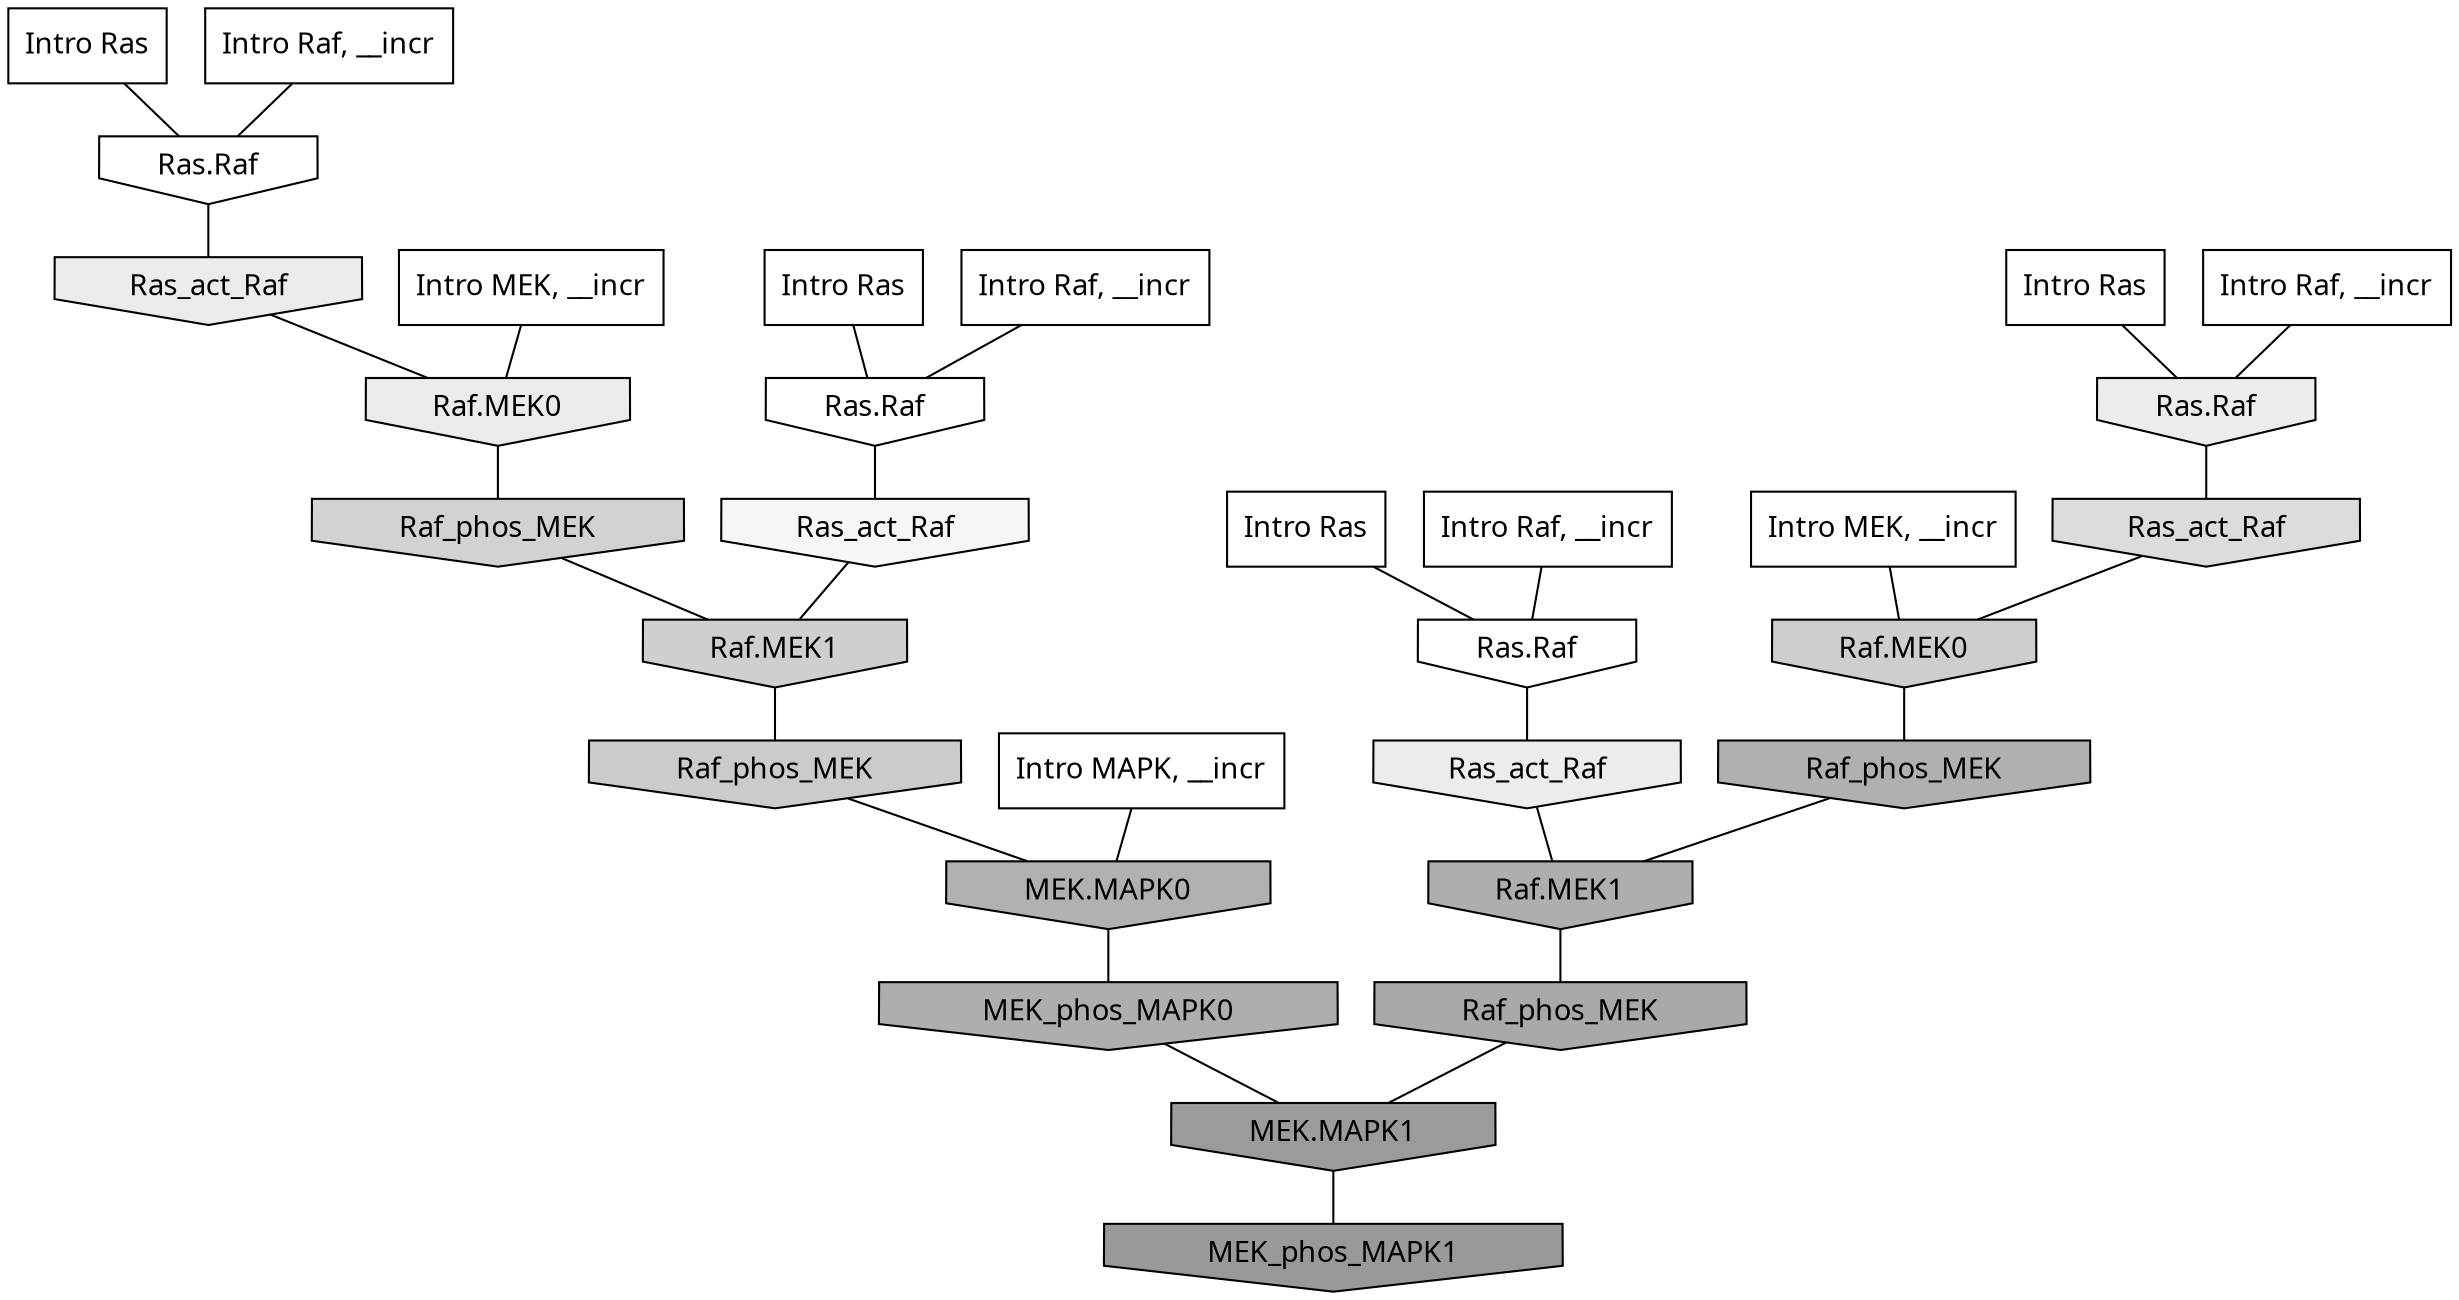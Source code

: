 digraph G{
  rankdir="TB";
  ranksep=0.30;
  node [fontname="CMU Serif"];
  edge [fontname="CMU Serif"];
  
  40 [label="Intro Ras", shape=rectangle, style=filled, fillcolor="0.000 0.000 1.000"]
  
  62 [label="Intro Ras", shape=rectangle, style=filled, fillcolor="0.000 0.000 1.000"]
  
  71 [label="Intro Ras", shape=rectangle, style=filled, fillcolor="0.000 0.000 1.000"]
  
  99 [label="Intro Ras", shape=rectangle, style=filled, fillcolor="0.000 0.000 1.000"]
  
  355 [label="Intro Raf, __incr", shape=rectangle, style=filled, fillcolor="0.000 0.000 1.000"]
  
  415 [label="Intro Raf, __incr", shape=rectangle, style=filled, fillcolor="0.000 0.000 1.000"]
  
  495 [label="Intro Raf, __incr", shape=rectangle, style=filled, fillcolor="0.000 0.000 1.000"]
  
  735 [label="Intro Raf, __incr", shape=rectangle, style=filled, fillcolor="0.000 0.000 1.000"]
  
  1110 [label="Intro MEK, __incr", shape=rectangle, style=filled, fillcolor="0.000 0.000 1.000"]
  
  1131 [label="Intro MEK, __incr", shape=rectangle, style=filled, fillcolor="0.000 0.000 1.000"]
  
  3025 [label="Intro MAPK, __incr", shape=rectangle, style=filled, fillcolor="0.000 0.000 1.000"]
  
  3245 [label="Ras.Raf", shape=invhouse, style=filled, fillcolor="0.000 0.000 1.000"]
  
  3280 [label="Ras.Raf", shape=invhouse, style=filled, fillcolor="0.000 0.000 1.000"]
  
  3315 [label="Ras.Raf", shape=invhouse, style=filled, fillcolor="0.000 0.000 0.999"]
  
  3524 [label="Ras_act_Raf", shape=invhouse, style=filled, fillcolor="0.000 0.000 0.963"]
  
  3908 [label="Ras.Raf", shape=invhouse, style=filled, fillcolor="0.000 0.000 0.925"]
  
  3919 [label="Ras_act_Raf", shape=invhouse, style=filled, fillcolor="0.000 0.000 0.924"]
  
  3990 [label="Ras_act_Raf", shape=invhouse, style=filled, fillcolor="0.000 0.000 0.921"]
  
  3993 [label="Raf.MEK0", shape=invhouse, style=filled, fillcolor="0.000 0.000 0.921"]
  
  4836 [label="Ras_act_Raf", shape=invhouse, style=filled, fillcolor="0.000 0.000 0.862"]
  
  5447 [label="Raf_phos_MEK", shape=invhouse, style=filled, fillcolor="0.000 0.000 0.822"]
  
  5610 [label="Raf.MEK1", shape=invhouse, style=filled, fillcolor="0.000 0.000 0.811"]
  
  5692 [label="Raf.MEK0", shape=invhouse, style=filled, fillcolor="0.000 0.000 0.806"]
  
  5903 [label="Raf_phos_MEK", shape=invhouse, style=filled, fillcolor="0.000 0.000 0.796"]
  
  8516 [label="MEK.MAPK0", shape=invhouse, style=filled, fillcolor="0.000 0.000 0.695"]
  
  8649 [label="Raf_phos_MEK", shape=invhouse, style=filled, fillcolor="0.000 0.000 0.690"]
  
  8940 [label="MEK_phos_MAPK0", shape=invhouse, style=filled, fillcolor="0.000 0.000 0.681"]
  
  8957 [label="Raf.MEK1", shape=invhouse, style=filled, fillcolor="0.000 0.000 0.680"]
  
  9619 [label="Raf_phos_MEK", shape=invhouse, style=filled, fillcolor="0.000 0.000 0.664"]
  
  12170 [label="MEK.MAPK1", shape=invhouse, style=filled, fillcolor="0.000 0.000 0.609"]
  
  12724 [label="MEK_phos_MAPK1", shape=invhouse, style=filled, fillcolor="0.000 0.000 0.600"]
  
  
  12170 -> 12724 [dir=none, color="0.000 0.000 0.000"] 
  9619 -> 12170 [dir=none, color="0.000 0.000 0.000"] 
  8957 -> 9619 [dir=none, color="0.000 0.000 0.000"] 
  8940 -> 12170 [dir=none, color="0.000 0.000 0.000"] 
  8649 -> 8957 [dir=none, color="0.000 0.000 0.000"] 
  8516 -> 8940 [dir=none, color="0.000 0.000 0.000"] 
  5903 -> 8516 [dir=none, color="0.000 0.000 0.000"] 
  5692 -> 8649 [dir=none, color="0.000 0.000 0.000"] 
  5610 -> 5903 [dir=none, color="0.000 0.000 0.000"] 
  5447 -> 5610 [dir=none, color="0.000 0.000 0.000"] 
  4836 -> 5692 [dir=none, color="0.000 0.000 0.000"] 
  3993 -> 5447 [dir=none, color="0.000 0.000 0.000"] 
  3990 -> 3993 [dir=none, color="0.000 0.000 0.000"] 
  3919 -> 8957 [dir=none, color="0.000 0.000 0.000"] 
  3908 -> 4836 [dir=none, color="0.000 0.000 0.000"] 
  3524 -> 5610 [dir=none, color="0.000 0.000 0.000"] 
  3315 -> 3919 [dir=none, color="0.000 0.000 0.000"] 
  3280 -> 3990 [dir=none, color="0.000 0.000 0.000"] 
  3245 -> 3524 [dir=none, color="0.000 0.000 0.000"] 
  3025 -> 8516 [dir=none, color="0.000 0.000 0.000"] 
  1131 -> 3993 [dir=none, color="0.000 0.000 0.000"] 
  1110 -> 5692 [dir=none, color="0.000 0.000 0.000"] 
  735 -> 3908 [dir=none, color="0.000 0.000 0.000"] 
  495 -> 3245 [dir=none, color="0.000 0.000 0.000"] 
  415 -> 3280 [dir=none, color="0.000 0.000 0.000"] 
  355 -> 3315 [dir=none, color="0.000 0.000 0.000"] 
  99 -> 3315 [dir=none, color="0.000 0.000 0.000"] 
  71 -> 3908 [dir=none, color="0.000 0.000 0.000"] 
  62 -> 3245 [dir=none, color="0.000 0.000 0.000"] 
  40 -> 3280 [dir=none, color="0.000 0.000 0.000"] 
  
  }
